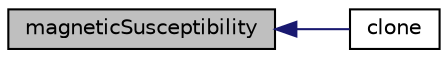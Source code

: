 digraph "magneticSusceptibility"
{
  bgcolor="transparent";
  edge [fontname="Helvetica",fontsize="10",labelfontname="Helvetica",labelfontsize="10"];
  node [fontname="Helvetica",fontsize="10",shape=record];
  rankdir="LR";
  Node353 [label="magneticSusceptibility",height=0.2,width=0.4,color="black", fillcolor="grey75", style="filled", fontcolor="black"];
  Node353 -> Node354 [dir="back",color="midnightblue",fontsize="10",style="solid",fontname="Helvetica"];
  Node354 [label="clone",height=0.2,width=0.4,color="black",URL="$a25281.html#ac7eaa8b220cc46ce90a03b7fc312138e",tooltip="Construct and return a clone. "];
}
